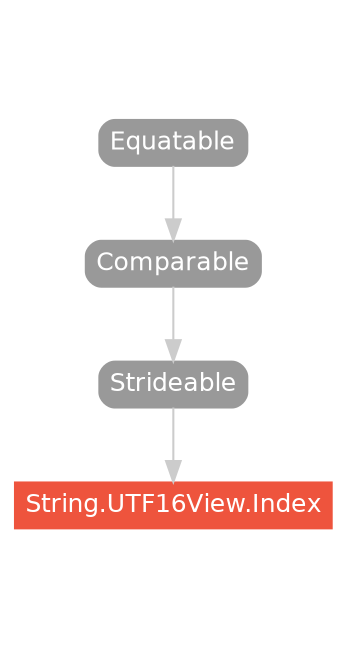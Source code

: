 strict digraph "String.UTF16View.Index - Type Hierarchy - SwiftDoc.org" {
    pad="0.1,0.8"
    node [shape=box, style="filled,rounded", color="#999999", fillcolor="#999999", fontcolor=white, fontname=Helvetica, fontnames="Helvetica,sansserif", fontsize=12, margin="0.07,0.05", height="0.3"]
    edge [color="#cccccc"]
    "Comparable" [URL="/protocol/Comparable/hierarchy/"]
    "Equatable" [URL="/protocol/Equatable/hierarchy/"]
    "Strideable" [URL="/protocol/Strideable/hierarchy/"]
    "String.UTF16View.Index" [URL="/type/String.UTF16View.Index/", style="filled", fillcolor="#ee543d", color="#ee543d"]    "Strideable" -> "String.UTF16View.Index"
    "Comparable" -> "Strideable"
    "Equatable" -> "Comparable"
    subgraph Types {
        rank = max; "String.UTF16View.Index";
    }
}